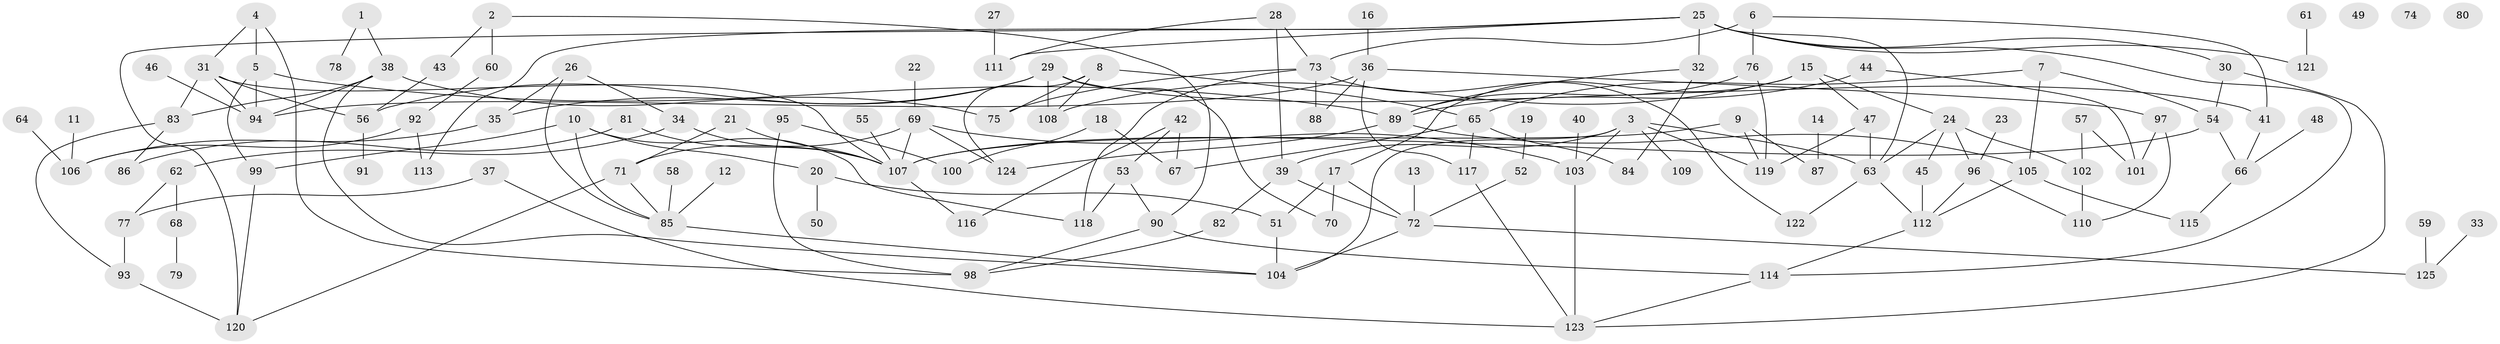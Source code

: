 // coarse degree distribution, {5: 0.16470588235294117, 3: 0.24705882352941178, 2: 0.16470588235294117, 4: 0.2, 1: 0.12941176470588237, 8: 0.023529411764705882, 6: 0.07058823529411765}
// Generated by graph-tools (version 1.1) at 2025/35/03/04/25 23:35:47]
// undirected, 125 vertices, 183 edges
graph export_dot {
  node [color=gray90,style=filled];
  1;
  2;
  3;
  4;
  5;
  6;
  7;
  8;
  9;
  10;
  11;
  12;
  13;
  14;
  15;
  16;
  17;
  18;
  19;
  20;
  21;
  22;
  23;
  24;
  25;
  26;
  27;
  28;
  29;
  30;
  31;
  32;
  33;
  34;
  35;
  36;
  37;
  38;
  39;
  40;
  41;
  42;
  43;
  44;
  45;
  46;
  47;
  48;
  49;
  50;
  51;
  52;
  53;
  54;
  55;
  56;
  57;
  58;
  59;
  60;
  61;
  62;
  63;
  64;
  65;
  66;
  67;
  68;
  69;
  70;
  71;
  72;
  73;
  74;
  75;
  76;
  77;
  78;
  79;
  80;
  81;
  82;
  83;
  84;
  85;
  86;
  87;
  88;
  89;
  90;
  91;
  92;
  93;
  94;
  95;
  96;
  97;
  98;
  99;
  100;
  101;
  102;
  103;
  104;
  105;
  106;
  107;
  108;
  109;
  110;
  111;
  112;
  113;
  114;
  115;
  116;
  117;
  118;
  119;
  120;
  121;
  122;
  123;
  124;
  125;
  1 -- 38;
  1 -- 78;
  2 -- 43;
  2 -- 60;
  2 -- 90;
  3 -- 39;
  3 -- 63;
  3 -- 103;
  3 -- 104;
  3 -- 109;
  3 -- 119;
  4 -- 5;
  4 -- 31;
  4 -- 98;
  5 -- 89;
  5 -- 94;
  5 -- 99;
  6 -- 41;
  6 -- 73;
  6 -- 76;
  7 -- 54;
  7 -- 65;
  7 -- 105;
  8 -- 65;
  8 -- 75;
  8 -- 108;
  8 -- 124;
  9 -- 87;
  9 -- 107;
  9 -- 119;
  10 -- 20;
  10 -- 85;
  10 -- 99;
  10 -- 118;
  11 -- 106;
  12 -- 85;
  13 -- 72;
  14 -- 87;
  15 -- 17;
  15 -- 24;
  15 -- 47;
  15 -- 108;
  16 -- 36;
  17 -- 51;
  17 -- 70;
  17 -- 72;
  18 -- 67;
  18 -- 100;
  19 -- 52;
  20 -- 50;
  20 -- 51;
  21 -- 71;
  21 -- 107;
  22 -- 69;
  23 -- 96;
  24 -- 45;
  24 -- 63;
  24 -- 96;
  24 -- 102;
  25 -- 30;
  25 -- 32;
  25 -- 63;
  25 -- 111;
  25 -- 113;
  25 -- 114;
  25 -- 120;
  25 -- 121;
  26 -- 34;
  26 -- 35;
  26 -- 85;
  27 -- 111;
  28 -- 39;
  28 -- 73;
  28 -- 111;
  29 -- 35;
  29 -- 41;
  29 -- 56;
  29 -- 70;
  29 -- 108;
  30 -- 54;
  30 -- 123;
  31 -- 56;
  31 -- 83;
  31 -- 94;
  31 -- 107;
  32 -- 84;
  32 -- 89;
  33 -- 125;
  34 -- 62;
  34 -- 107;
  35 -- 106;
  36 -- 88;
  36 -- 94;
  36 -- 97;
  36 -- 117;
  37 -- 77;
  37 -- 123;
  38 -- 75;
  38 -- 83;
  38 -- 94;
  38 -- 104;
  39 -- 72;
  39 -- 82;
  40 -- 103;
  41 -- 66;
  42 -- 53;
  42 -- 67;
  42 -- 116;
  43 -- 56;
  44 -- 89;
  44 -- 101;
  45 -- 112;
  46 -- 94;
  47 -- 63;
  47 -- 119;
  48 -- 66;
  51 -- 104;
  52 -- 72;
  53 -- 90;
  53 -- 118;
  54 -- 66;
  54 -- 107;
  55 -- 107;
  56 -- 91;
  57 -- 101;
  57 -- 102;
  58 -- 85;
  59 -- 125;
  60 -- 92;
  61 -- 121;
  62 -- 68;
  62 -- 77;
  63 -- 112;
  63 -- 122;
  64 -- 106;
  65 -- 67;
  65 -- 84;
  65 -- 117;
  66 -- 115;
  68 -- 79;
  69 -- 71;
  69 -- 103;
  69 -- 107;
  69 -- 124;
  71 -- 85;
  71 -- 120;
  72 -- 104;
  72 -- 125;
  73 -- 75;
  73 -- 88;
  73 -- 118;
  73 -- 122;
  76 -- 89;
  76 -- 119;
  77 -- 93;
  81 -- 86;
  81 -- 107;
  82 -- 98;
  83 -- 86;
  83 -- 93;
  85 -- 104;
  89 -- 105;
  89 -- 124;
  90 -- 98;
  90 -- 114;
  92 -- 106;
  92 -- 113;
  93 -- 120;
  95 -- 98;
  95 -- 100;
  96 -- 110;
  96 -- 112;
  97 -- 101;
  97 -- 110;
  99 -- 120;
  102 -- 110;
  103 -- 123;
  105 -- 112;
  105 -- 115;
  107 -- 116;
  112 -- 114;
  114 -- 123;
  117 -- 123;
}
